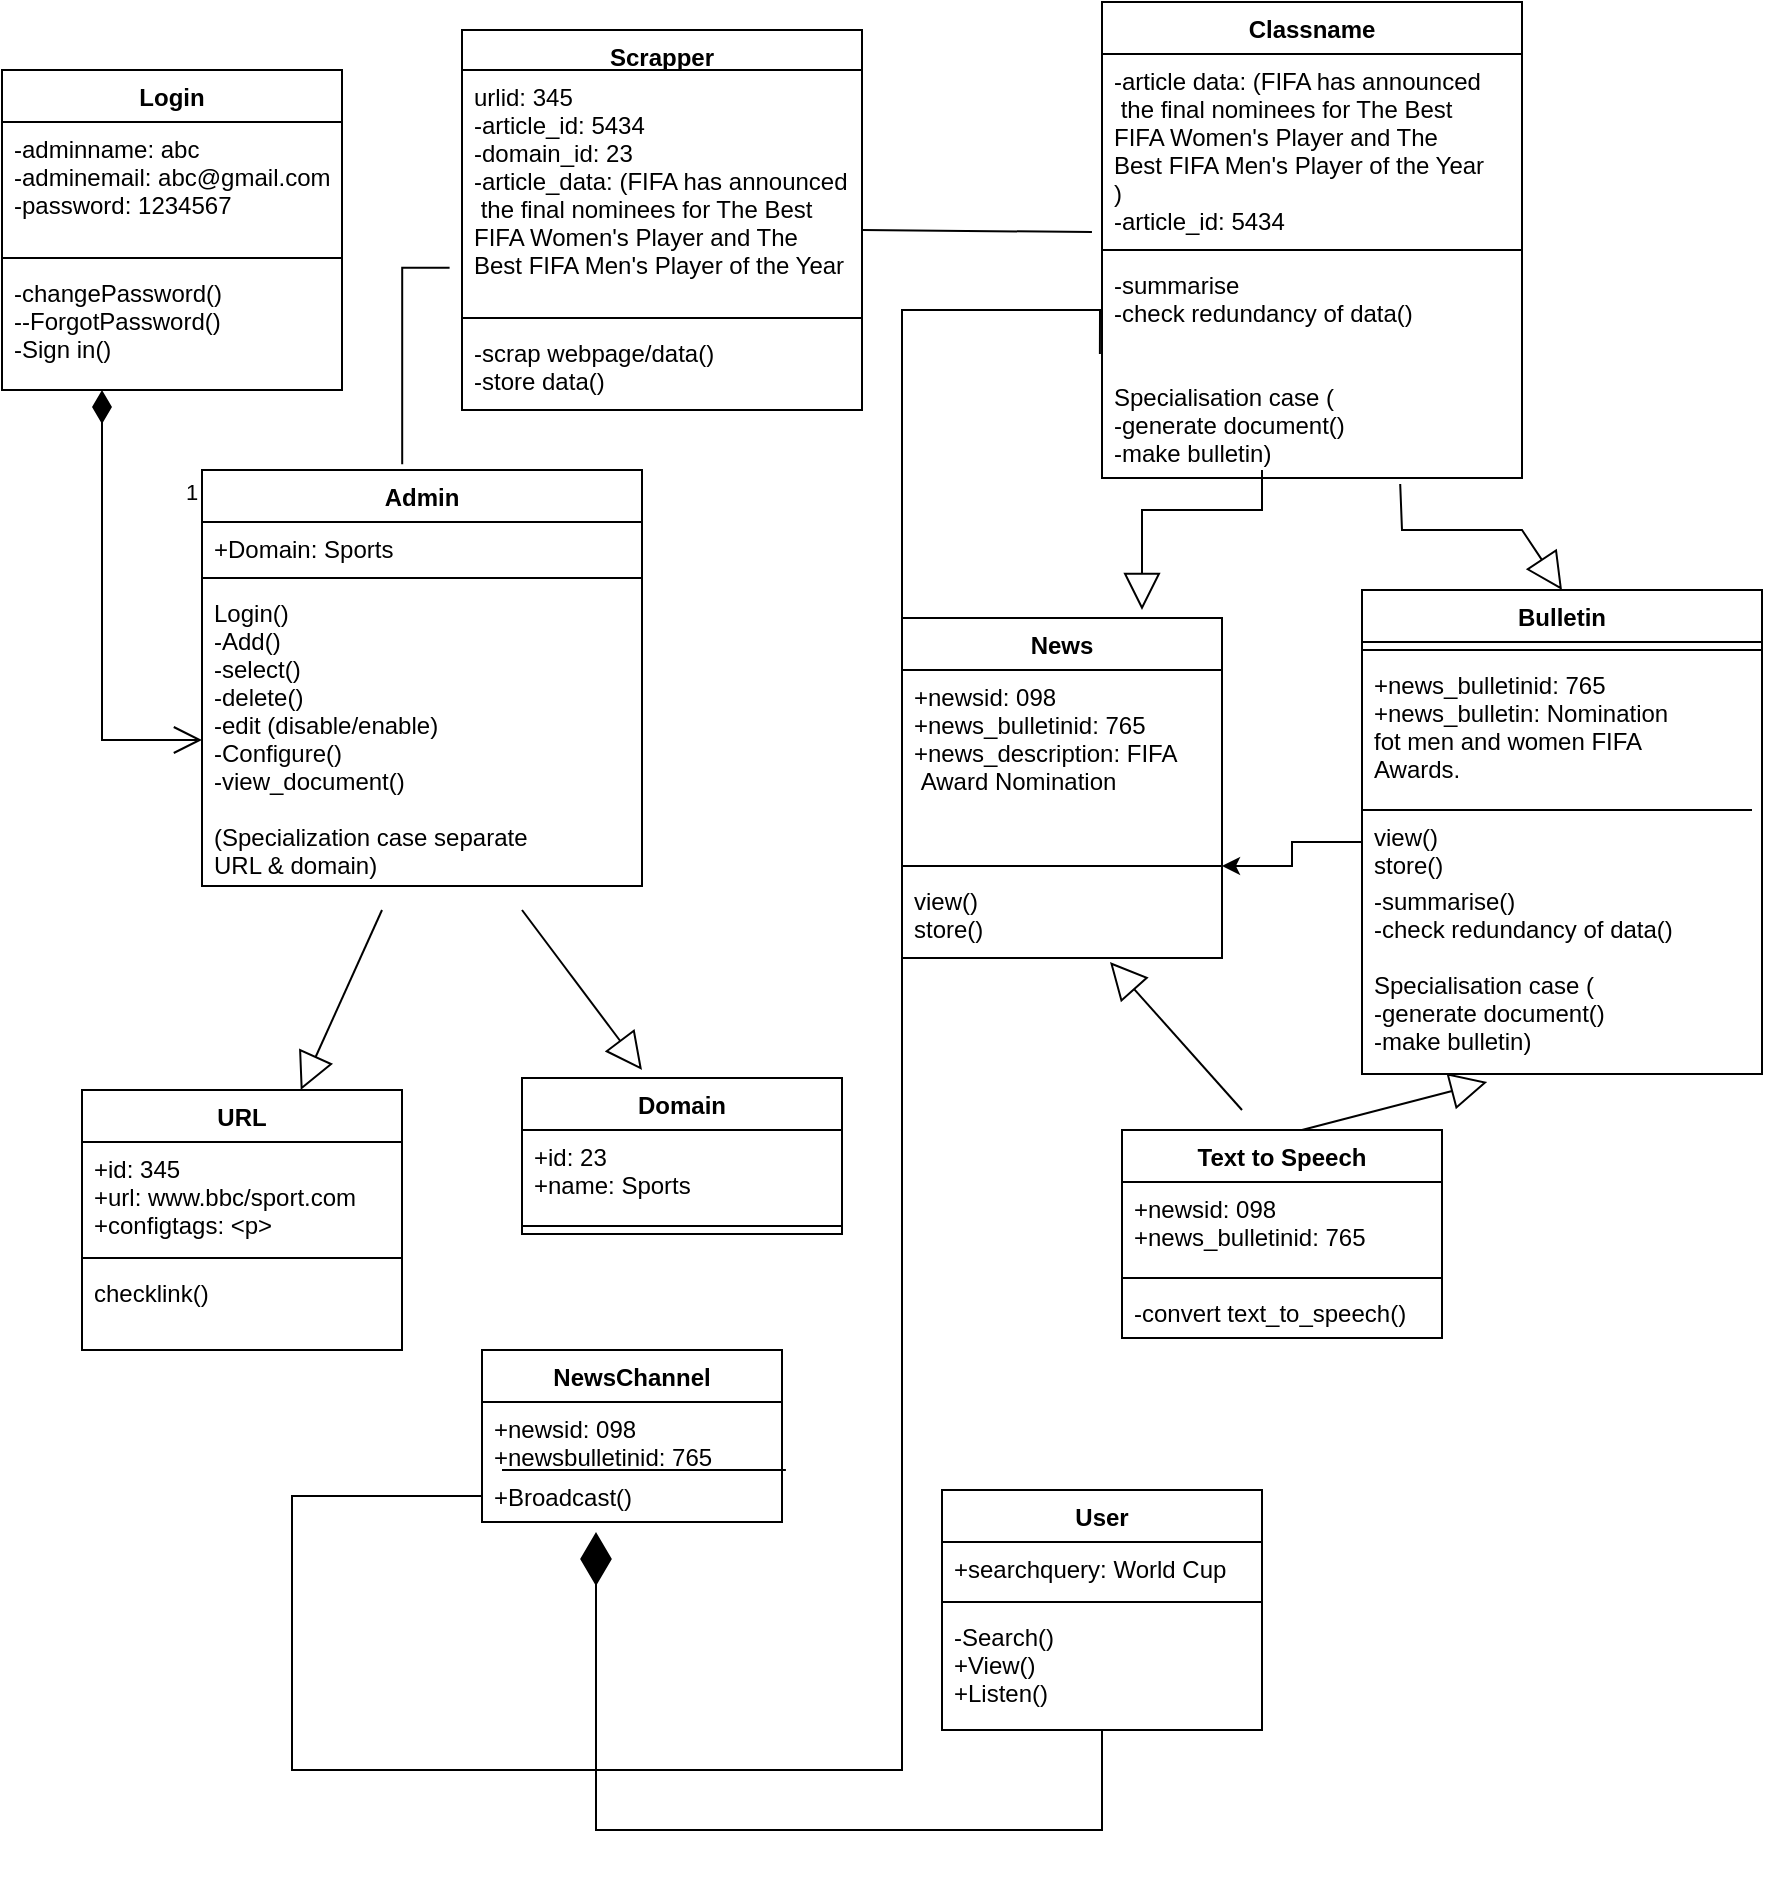 <mxfile version="16.2.4" type="device"><diagram id="SA_GbQfntyjEZErFgDgH" name="Page-1"><mxGraphModel dx="868" dy="1493" grid="1" gridSize="10" guides="1" tooltips="1" connect="1" arrows="1" fold="1" page="1" pageScale="1" pageWidth="850" pageHeight="1100" math="0" shadow="0"><root><mxCell id="0"/><mxCell id="1" parent="0"/><mxCell id="QA7pC-O9Zkgf1kDEUe0K-13" value="Text to Speech" style="swimlane;fontStyle=1;align=center;verticalAlign=top;childLayout=stackLayout;horizontal=1;startSize=26;horizontalStack=0;resizeParent=1;resizeParentMax=0;resizeLast=0;collapsible=1;marginBottom=0;" parent="1" vertex="1"><mxGeometry x="580" y="30" width="160" height="104" as="geometry"><mxRectangle x="580" y="30" width="120" height="26" as="alternateBounds"/></mxGeometry></mxCell><mxCell id="QA7pC-O9Zkgf1kDEUe0K-14" value="+newsid: 098&#10;+news_bulletinid: 765&#10;" style="text;strokeColor=none;fillColor=none;align=left;verticalAlign=top;spacingLeft=4;spacingRight=4;overflow=hidden;rotatable=0;points=[[0,0.5],[1,0.5]];portConstraint=eastwest;" parent="QA7pC-O9Zkgf1kDEUe0K-13" vertex="1"><mxGeometry y="26" width="160" height="44" as="geometry"/></mxCell><mxCell id="QA7pC-O9Zkgf1kDEUe0K-15" value="" style="line;strokeWidth=1;fillColor=none;align=left;verticalAlign=middle;spacingTop=-1;spacingLeft=3;spacingRight=3;rotatable=0;labelPosition=right;points=[];portConstraint=eastwest;" parent="QA7pC-O9Zkgf1kDEUe0K-13" vertex="1"><mxGeometry y="70" width="160" height="8" as="geometry"/></mxCell><mxCell id="QA7pC-O9Zkgf1kDEUe0K-16" value="-convert text_to_speech()" style="text;strokeColor=none;fillColor=none;align=left;verticalAlign=top;spacingLeft=4;spacingRight=4;overflow=hidden;rotatable=0;points=[[0,0.5],[1,0.5]];portConstraint=eastwest;" parent="QA7pC-O9Zkgf1kDEUe0K-13" vertex="1"><mxGeometry y="78" width="160" height="26" as="geometry"/></mxCell><mxCell id="QA7pC-O9Zkgf1kDEUe0K-22" value="Domain" style="swimlane;fontStyle=1;align=center;verticalAlign=top;childLayout=stackLayout;horizontal=1;startSize=26;horizontalStack=0;resizeParent=1;resizeParentMax=0;resizeLast=0;collapsible=1;marginBottom=0;" parent="1" vertex="1"><mxGeometry x="280" y="4" width="160" height="78" as="geometry"><mxRectangle x="280" y="4" width="100" height="26" as="alternateBounds"/></mxGeometry></mxCell><mxCell id="QA7pC-O9Zkgf1kDEUe0K-23" value="+id: 23&#10;+name: Sports" style="text;strokeColor=none;fillColor=none;align=left;verticalAlign=top;spacingLeft=4;spacingRight=4;overflow=hidden;rotatable=0;points=[[0,0.5],[1,0.5]];portConstraint=eastwest;" parent="QA7pC-O9Zkgf1kDEUe0K-22" vertex="1"><mxGeometry y="26" width="160" height="44" as="geometry"/></mxCell><mxCell id="QA7pC-O9Zkgf1kDEUe0K-24" value="" style="line;strokeWidth=1;fillColor=none;align=left;verticalAlign=middle;spacingTop=-1;spacingLeft=3;spacingRight=3;rotatable=0;labelPosition=right;points=[];portConstraint=eastwest;" parent="QA7pC-O9Zkgf1kDEUe0K-22" vertex="1"><mxGeometry y="70" width="160" height="8" as="geometry"/></mxCell><mxCell id="QA7pC-O9Zkgf1kDEUe0K-26" value="URL" style="swimlane;fontStyle=1;align=center;verticalAlign=top;childLayout=stackLayout;horizontal=1;startSize=26;horizontalStack=0;resizeParent=1;resizeParentMax=0;resizeLast=0;collapsible=1;marginBottom=0;" parent="1" vertex="1"><mxGeometry x="60" y="10" width="160" height="130" as="geometry"><mxRectangle x="60" y="10" width="60" height="26" as="alternateBounds"/></mxGeometry></mxCell><mxCell id="QA7pC-O9Zkgf1kDEUe0K-27" value="+id: 345&#10;+url: www.bbc/sport.com&#10;+configtags: &lt;p&gt;" style="text;strokeColor=none;fillColor=none;align=left;verticalAlign=top;spacingLeft=4;spacingRight=4;overflow=hidden;rotatable=0;points=[[0,0.5],[1,0.5]];portConstraint=eastwest;" parent="QA7pC-O9Zkgf1kDEUe0K-26" vertex="1"><mxGeometry y="26" width="160" height="54" as="geometry"/></mxCell><mxCell id="QA7pC-O9Zkgf1kDEUe0K-28" value="" style="line;strokeWidth=1;fillColor=none;align=left;verticalAlign=middle;spacingTop=-1;spacingLeft=3;spacingRight=3;rotatable=0;labelPosition=right;points=[];portConstraint=eastwest;" parent="QA7pC-O9Zkgf1kDEUe0K-26" vertex="1"><mxGeometry y="80" width="160" height="8" as="geometry"/></mxCell><mxCell id="QA7pC-O9Zkgf1kDEUe0K-29" value="checklink()" style="text;strokeColor=none;fillColor=none;align=left;verticalAlign=top;spacingLeft=4;spacingRight=4;overflow=hidden;rotatable=0;points=[[0,0.5],[1,0.5]];portConstraint=eastwest;" parent="QA7pC-O9Zkgf1kDEUe0K-26" vertex="1"><mxGeometry y="88" width="160" height="42" as="geometry"/></mxCell><mxCell id="QA7pC-O9Zkgf1kDEUe0K-30" value="User" style="swimlane;fontStyle=1;align=center;verticalAlign=top;childLayout=stackLayout;horizontal=1;startSize=26;horizontalStack=0;resizeParent=1;resizeParentMax=0;resizeLast=0;collapsible=1;marginBottom=0;" parent="1" vertex="1"><mxGeometry x="490" y="210" width="160" height="120" as="geometry"><mxRectangle x="520" y="266" width="60" height="26" as="alternateBounds"/></mxGeometry></mxCell><mxCell id="QA7pC-O9Zkgf1kDEUe0K-31" value="+searchquery: World Cup" style="text;strokeColor=none;fillColor=none;align=left;verticalAlign=top;spacingLeft=4;spacingRight=4;overflow=hidden;rotatable=0;points=[[0,0.5],[1,0.5]];portConstraint=eastwest;" parent="QA7pC-O9Zkgf1kDEUe0K-30" vertex="1"><mxGeometry y="26" width="160" height="26" as="geometry"/></mxCell><mxCell id="QA7pC-O9Zkgf1kDEUe0K-32" value="" style="line;strokeWidth=1;fillColor=none;align=left;verticalAlign=middle;spacingTop=-1;spacingLeft=3;spacingRight=3;rotatable=0;labelPosition=right;points=[];portConstraint=eastwest;" parent="QA7pC-O9Zkgf1kDEUe0K-30" vertex="1"><mxGeometry y="52" width="160" height="8" as="geometry"/></mxCell><mxCell id="QA7pC-O9Zkgf1kDEUe0K-33" value="-Search()&#10;+View()&#10;+Listen()" style="text;strokeColor=none;fillColor=none;align=left;verticalAlign=top;spacingLeft=4;spacingRight=4;overflow=hidden;rotatable=0;points=[[0,0.5],[1,0.5]];portConstraint=eastwest;" parent="QA7pC-O9Zkgf1kDEUe0K-30" vertex="1"><mxGeometry y="60" width="160" height="60" as="geometry"/></mxCell><mxCell id="QA7pC-O9Zkgf1kDEUe0K-34" value="NewsChannel" style="swimlane;fontStyle=1;align=center;verticalAlign=top;childLayout=stackLayout;horizontal=1;startSize=26;horizontalStack=0;resizeParent=1;resizeParentMax=0;resizeLast=0;collapsible=1;marginBottom=0;" parent="1" vertex="1"><mxGeometry x="260" y="140" width="150" height="86" as="geometry"><mxRectangle x="110" y="240" width="110" height="26" as="alternateBounds"/></mxGeometry></mxCell><mxCell id="QA7pC-O9Zkgf1kDEUe0K-110" value="" style="endArrow=none;html=1;rounded=0;entryX=1.013;entryY=0;entryDx=0;entryDy=0;entryPerimeter=0;" parent="QA7pC-O9Zkgf1kDEUe0K-34" target="QA7pC-O9Zkgf1kDEUe0K-37" edge="1"><mxGeometry width="50" height="50" relative="1" as="geometry"><mxPoint x="10" y="60" as="sourcePoint"/><mxPoint x="60" y="10" as="targetPoint"/></mxGeometry></mxCell><mxCell id="QA7pC-O9Zkgf1kDEUe0K-35" value="+newsid: 098&#10;+newsbulletinid: 765" style="text;strokeColor=none;fillColor=none;align=left;verticalAlign=top;spacingLeft=4;spacingRight=4;overflow=hidden;rotatable=0;points=[[0,0.5],[1,0.5]];portConstraint=eastwest;" parent="QA7pC-O9Zkgf1kDEUe0K-34" vertex="1"><mxGeometry y="26" width="150" height="34" as="geometry"/></mxCell><mxCell id="QA7pC-O9Zkgf1kDEUe0K-37" value="+Broadcast()" style="text;strokeColor=none;fillColor=none;align=left;verticalAlign=top;spacingLeft=4;spacingRight=4;overflow=hidden;rotatable=0;points=[[0,0.5],[1,0.5]];portConstraint=eastwest;" parent="QA7pC-O9Zkgf1kDEUe0K-34" vertex="1"><mxGeometry y="60" width="150" height="26" as="geometry"/></mxCell><mxCell id="QA7pC-O9Zkgf1kDEUe0K-51" value="News" style="swimlane;fontStyle=1;align=center;verticalAlign=top;childLayout=stackLayout;horizontal=1;startSize=26;horizontalStack=0;resizeParent=1;resizeParentMax=0;resizeLast=0;collapsible=1;marginBottom=0;" parent="1" vertex="1"><mxGeometry x="470" y="-226" width="160" height="170" as="geometry"><mxRectangle x="470" y="-226" width="60" height="26" as="alternateBounds"/></mxGeometry></mxCell><mxCell id="QA7pC-O9Zkgf1kDEUe0K-52" value="+newsid: 098&#10;+news_bulletinid: 765&#10;+news_description: FIFA&#10; Award Nomination&#10;" style="text;strokeColor=none;fillColor=none;align=left;verticalAlign=top;spacingLeft=4;spacingRight=4;overflow=hidden;rotatable=0;points=[[0,0.5],[1,0.5]];portConstraint=eastwest;" parent="QA7pC-O9Zkgf1kDEUe0K-51" vertex="1"><mxGeometry y="26" width="160" height="94" as="geometry"/></mxCell><mxCell id="QA7pC-O9Zkgf1kDEUe0K-53" value="" style="line;strokeWidth=1;fillColor=none;align=left;verticalAlign=middle;spacingTop=-1;spacingLeft=3;spacingRight=3;rotatable=0;labelPosition=right;points=[];portConstraint=eastwest;" parent="QA7pC-O9Zkgf1kDEUe0K-51" vertex="1"><mxGeometry y="120" width="160" height="8" as="geometry"/></mxCell><mxCell id="QA7pC-O9Zkgf1kDEUe0K-54" value="view()&#10;store()" style="text;strokeColor=none;fillColor=none;align=left;verticalAlign=top;spacingLeft=4;spacingRight=4;overflow=hidden;rotatable=0;points=[[0,0.5],[1,0.5]];portConstraint=eastwest;" parent="QA7pC-O9Zkgf1kDEUe0K-51" vertex="1"><mxGeometry y="128" width="160" height="42" as="geometry"/></mxCell><mxCell id="QA7pC-O9Zkgf1kDEUe0K-55" value="Bulletin" style="swimlane;fontStyle=1;align=center;verticalAlign=top;childLayout=stackLayout;horizontal=1;startSize=26;horizontalStack=0;resizeParent=1;resizeParentMax=0;resizeLast=0;collapsible=1;marginBottom=0;" parent="1" vertex="1"><mxGeometry x="700" y="-240" width="200" height="242" as="geometry"><mxRectangle x="700" y="-240" width="80" height="26" as="alternateBounds"/></mxGeometry></mxCell><mxCell id="QA7pC-O9Zkgf1kDEUe0K-57" value="" style="line;strokeWidth=1;fillColor=none;align=left;verticalAlign=middle;spacingTop=-1;spacingLeft=3;spacingRight=3;rotatable=0;labelPosition=right;points=[];portConstraint=eastwest;" parent="QA7pC-O9Zkgf1kDEUe0K-55" vertex="1"><mxGeometry y="26" width="200" height="8" as="geometry"/></mxCell><mxCell id="QA7pC-O9Zkgf1kDEUe0K-56" value="+news_bulletinid: 765&#10;+news_bulletin: Nomination&#10;fot men and women FIFA &#10;Awards.&#10;&#10;" style="text;strokeColor=none;fillColor=none;align=left;verticalAlign=top;spacingLeft=4;spacingRight=4;overflow=hidden;rotatable=0;points=[[0,0.5],[1,0.5]];portConstraint=eastwest;" parent="QA7pC-O9Zkgf1kDEUe0K-55" vertex="1"><mxGeometry y="34" width="200" height="76" as="geometry"/></mxCell><mxCell id="MjEjJaHJW5ymPUqnVNbm-17" value="" style="endArrow=none;html=1;rounded=0;entryX=0.975;entryY=0;entryDx=0;entryDy=0;entryPerimeter=0;" edge="1" parent="QA7pC-O9Zkgf1kDEUe0K-55" target="QA7pC-O9Zkgf1kDEUe0K-58"><mxGeometry width="50" height="50" relative="1" as="geometry"><mxPoint y="110" as="sourcePoint"/><mxPoint x="50" y="60" as="targetPoint"/></mxGeometry></mxCell><mxCell id="QA7pC-O9Zkgf1kDEUe0K-58" value="view()&#10;store()" style="text;strokeColor=none;fillColor=none;align=left;verticalAlign=top;spacingLeft=4;spacingRight=4;overflow=hidden;rotatable=0;points=[[0,0.5],[1,0.5]];portConstraint=eastwest;" parent="QA7pC-O9Zkgf1kDEUe0K-55" vertex="1"><mxGeometry y="110" width="200" height="32" as="geometry"/></mxCell><mxCell id="QA7pC-O9Zkgf1kDEUe0K-62" value="-summarise()&#10;-check redundancy of data()&#10;&#10;Specialisation case (&#10;-generate document()&#10;-make bulletin)" style="text;strokeColor=none;fillColor=none;align=left;verticalAlign=top;spacingLeft=4;spacingRight=4;overflow=hidden;rotatable=0;points=[[0,0.5],[1,0.5]];portConstraint=eastwest;" parent="QA7pC-O9Zkgf1kDEUe0K-55" vertex="1"><mxGeometry y="142" width="200" height="100" as="geometry"/></mxCell><mxCell id="QA7pC-O9Zkgf1kDEUe0K-63" value="Scrapper" style="swimlane;fontStyle=1;align=center;verticalAlign=top;childLayout=stackLayout;horizontal=1;startSize=20;horizontalStack=0;resizeParent=1;resizeParentMax=0;resizeLast=0;collapsible=1;marginBottom=0;" parent="1" vertex="1"><mxGeometry x="250" y="-520" width="200" height="190" as="geometry"><mxRectangle x="260" y="-360" width="80" height="26" as="alternateBounds"/></mxGeometry></mxCell><mxCell id="QA7pC-O9Zkgf1kDEUe0K-64" value="urlid: 345&#10;-article_id: 5434&#10;-domain_id: 23&#10;-article_data: (FIFA has announced&#10; the final nominees for The Best&#10;FIFA Women's Player and The &#10;Best FIFA Men's Player of the Year" style="text;strokeColor=none;fillColor=none;align=left;verticalAlign=top;spacingLeft=4;spacingRight=4;overflow=hidden;rotatable=0;points=[[0,0.5],[1,0.5]];portConstraint=eastwest;" parent="QA7pC-O9Zkgf1kDEUe0K-63" vertex="1"><mxGeometry y="20" width="200" height="120" as="geometry"/></mxCell><mxCell id="QA7pC-O9Zkgf1kDEUe0K-65" value="" style="line;strokeWidth=1;fillColor=none;align=left;verticalAlign=middle;spacingTop=-1;spacingLeft=3;spacingRight=3;rotatable=0;labelPosition=right;points=[];portConstraint=eastwest;" parent="QA7pC-O9Zkgf1kDEUe0K-63" vertex="1"><mxGeometry y="140" width="200" height="8" as="geometry"/></mxCell><mxCell id="QA7pC-O9Zkgf1kDEUe0K-66" value="-scrap webpage/data()&#10;-store data()" style="text;strokeColor=none;fillColor=none;align=left;verticalAlign=top;spacingLeft=4;spacingRight=4;overflow=hidden;rotatable=0;points=[[0,0.5],[1,0.5]];portConstraint=eastwest;" parent="QA7pC-O9Zkgf1kDEUe0K-63" vertex="1"><mxGeometry y="148" width="200" height="42" as="geometry"/></mxCell><mxCell id="QA7pC-O9Zkgf1kDEUe0K-73" value="Login" style="swimlane;fontStyle=1;align=center;verticalAlign=top;childLayout=stackLayout;horizontal=1;startSize=26;horizontalStack=0;resizeParent=1;resizeParentMax=0;resizeLast=0;collapsible=1;marginBottom=0;" parent="1" vertex="1"><mxGeometry x="20" y="-500" width="170" height="160" as="geometry"><mxRectangle x="50" y="-360" width="70" height="26" as="alternateBounds"/></mxGeometry></mxCell><mxCell id="QA7pC-O9Zkgf1kDEUe0K-74" value="-adminname: abc&#10;-adminemail: abc@gmail.com&#10;-password: 1234567" style="text;strokeColor=none;fillColor=none;align=left;verticalAlign=top;spacingLeft=4;spacingRight=4;overflow=hidden;rotatable=0;points=[[0,0.5],[1,0.5]];portConstraint=eastwest;" parent="QA7pC-O9Zkgf1kDEUe0K-73" vertex="1"><mxGeometry y="26" width="170" height="64" as="geometry"/></mxCell><mxCell id="QA7pC-O9Zkgf1kDEUe0K-75" value="" style="line;strokeWidth=1;fillColor=none;align=left;verticalAlign=middle;spacingTop=-1;spacingLeft=3;spacingRight=3;rotatable=0;labelPosition=right;points=[];portConstraint=eastwest;" parent="QA7pC-O9Zkgf1kDEUe0K-73" vertex="1"><mxGeometry y="90" width="170" height="8" as="geometry"/></mxCell><mxCell id="QA7pC-O9Zkgf1kDEUe0K-76" value="-changePassword()&#10;--ForgotPassword()&#10;-Sign in()" style="text;strokeColor=none;fillColor=none;align=left;verticalAlign=top;spacingLeft=4;spacingRight=4;overflow=hidden;rotatable=0;points=[[0,0.5],[1,0.5]];portConstraint=eastwest;" parent="QA7pC-O9Zkgf1kDEUe0K-73" vertex="1"><mxGeometry y="98" width="170" height="62" as="geometry"/></mxCell><mxCell id="QA7pC-O9Zkgf1kDEUe0K-92" value="Admin" style="swimlane;fontStyle=1;align=center;verticalAlign=top;childLayout=stackLayout;horizontal=1;startSize=26;horizontalStack=0;resizeParent=1;resizeParentMax=0;resizeLast=0;collapsible=1;marginBottom=0;" parent="1" vertex="1"><mxGeometry x="120" y="-300" width="220" height="208" as="geometry"><mxRectangle x="170" y="-280" width="70" height="26" as="alternateBounds"/></mxGeometry></mxCell><mxCell id="QA7pC-O9Zkgf1kDEUe0K-93" value="+Domain: Sports" style="text;strokeColor=none;fillColor=none;align=left;verticalAlign=top;spacingLeft=4;spacingRight=4;overflow=hidden;rotatable=0;points=[[0,0.5],[1,0.5]];portConstraint=eastwest;" parent="QA7pC-O9Zkgf1kDEUe0K-92" vertex="1"><mxGeometry y="26" width="220" height="24" as="geometry"/></mxCell><mxCell id="QA7pC-O9Zkgf1kDEUe0K-94" value="" style="line;strokeWidth=1;fillColor=none;align=left;verticalAlign=middle;spacingTop=-1;spacingLeft=3;spacingRight=3;rotatable=0;labelPosition=right;points=[];portConstraint=eastwest;" parent="QA7pC-O9Zkgf1kDEUe0K-92" vertex="1"><mxGeometry y="50" width="220" height="8" as="geometry"/></mxCell><mxCell id="QA7pC-O9Zkgf1kDEUe0K-95" value="Login()&#10;-Add()&#10;-select()&#10;-delete()&#10;-edit (disable/enable)&#10;-Configure()&#10;-view_document()&#10;&#10;(Specialization case separate&#10; URL &amp; domain)" style="text;strokeColor=none;fillColor=none;align=left;verticalAlign=top;spacingLeft=4;spacingRight=4;overflow=hidden;rotatable=0;points=[[0,0.5],[1,0.5]];portConstraint=eastwest;" parent="QA7pC-O9Zkgf1kDEUe0K-92" vertex="1"><mxGeometry y="58" width="220" height="150" as="geometry"/></mxCell><mxCell id="QA7pC-O9Zkgf1kDEUe0K-96" value="1" style="endArrow=open;html=1;endSize=12;startArrow=diamondThin;startSize=14;startFill=1;edgeStyle=orthogonalEdgeStyle;align=left;verticalAlign=bottom;rounded=0;" parent="1" source="QA7pC-O9Zkgf1kDEUe0K-76" target="QA7pC-O9Zkgf1kDEUe0K-95" edge="1"><mxGeometry x="-0.467" y="40" relative="1" as="geometry"><mxPoint x="40" y="-310" as="sourcePoint"/><mxPoint x="200" y="-310" as="targetPoint"/><Array as="points"><mxPoint x="70" y="-165"/></Array><mxPoint as="offset"/></mxGeometry></mxCell><mxCell id="QA7pC-O9Zkgf1kDEUe0K-97" value="" style="endArrow=none;html=1;edgeStyle=orthogonalEdgeStyle;rounded=0;entryX=-0.031;entryY=0.824;entryDx=0;entryDy=0;entryPerimeter=0;exitX=0.455;exitY=-0.014;exitDx=0;exitDy=0;exitPerimeter=0;" parent="1" source="QA7pC-O9Zkgf1kDEUe0K-92" target="QA7pC-O9Zkgf1kDEUe0K-64" edge="1"><mxGeometry relative="1" as="geometry"><mxPoint x="160" y="-380" as="sourcePoint"/><mxPoint x="320" y="-380" as="targetPoint"/></mxGeometry></mxCell><mxCell id="QA7pC-O9Zkgf1kDEUe0K-101" value="" style="endArrow=block;endSize=16;endFill=0;html=1;rounded=0;" parent="1" edge="1"><mxGeometry width="160" relative="1" as="geometry"><mxPoint x="280" y="-80" as="sourcePoint"/><mxPoint x="340" as="targetPoint"/></mxGeometry></mxCell><mxCell id="QA7pC-O9Zkgf1kDEUe0K-102" value="" style="endArrow=block;endSize=16;endFill=0;html=1;rounded=0;" parent="1" target="QA7pC-O9Zkgf1kDEUe0K-26" edge="1"><mxGeometry x="0.256" y="-16" width="160" relative="1" as="geometry"><mxPoint x="210" y="-80" as="sourcePoint"/><mxPoint x="360" y="-120" as="targetPoint"/><mxPoint as="offset"/></mxGeometry></mxCell><mxCell id="QA7pC-O9Zkgf1kDEUe0K-111" value="" style="endArrow=diamondThin;endFill=1;endSize=24;html=1;rounded=0;entryX=0.38;entryY=1.192;entryDx=0;entryDy=0;entryPerimeter=0;" parent="1" source="QA7pC-O9Zkgf1kDEUe0K-33" target="QA7pC-O9Zkgf1kDEUe0K-37" edge="1"><mxGeometry width="160" relative="1" as="geometry"><mxPoint x="530" y="370" as="sourcePoint"/><mxPoint x="160" y="340" as="targetPoint"/><Array as="points"><mxPoint x="570" y="380"/><mxPoint x="317" y="380"/></Array></mxGeometry></mxCell><mxCell id="QA7pC-O9Zkgf1kDEUe0K-112" value="" style="endArrow=block;endSize=16;endFill=0;html=1;rounded=0;entryX=0.5;entryY=0;entryDx=0;entryDy=0;exitX=0.71;exitY=1.027;exitDx=0;exitDy=0;exitPerimeter=0;" parent="1" source="QA7pC-O9Zkgf1kDEUe0K-90" target="QA7pC-O9Zkgf1kDEUe0K-55" edge="1"><mxGeometry x="-0.632" y="-68" width="160" relative="1" as="geometry"><mxPoint x="670" y="-320" as="sourcePoint"/><mxPoint x="690" y="-190" as="targetPoint"/><Array as="points"><mxPoint x="720" y="-270"/><mxPoint x="780" y="-270"/></Array><mxPoint as="offset"/></mxGeometry></mxCell><mxCell id="QA7pC-O9Zkgf1kDEUe0K-114" value="" style="endArrow=block;endSize=16;endFill=0;html=1;rounded=0;" parent="1" edge="1"><mxGeometry x="-0.632" y="-68" width="160" relative="1" as="geometry"><mxPoint x="650" y="-300" as="sourcePoint"/><mxPoint x="590" y="-230" as="targetPoint"/><Array as="points"><mxPoint x="650" y="-280"/><mxPoint x="590" y="-280"/></Array><mxPoint as="offset"/></mxGeometry></mxCell><mxCell id="QA7pC-O9Zkgf1kDEUe0K-115" value="" style="endArrow=block;endSize=16;endFill=0;html=1;rounded=0;entryX=0.65;entryY=1.048;entryDx=0;entryDy=0;entryPerimeter=0;" parent="1" target="QA7pC-O9Zkgf1kDEUe0K-54" edge="1"><mxGeometry x="-0.039" y="10" width="160" relative="1" as="geometry"><mxPoint x="640" y="20" as="sourcePoint"/><mxPoint x="660" y="-20" as="targetPoint"/><mxPoint as="offset"/></mxGeometry></mxCell><mxCell id="QA7pC-O9Zkgf1kDEUe0K-117" value="" style="endArrow=block;endSize=16;endFill=0;html=1;rounded=0;entryX=0.313;entryY=1.04;entryDx=0;entryDy=0;entryPerimeter=0;" parent="1" target="QA7pC-O9Zkgf1kDEUe0K-62" edge="1"><mxGeometry x="-0.039" y="10" width="160" relative="1" as="geometry"><mxPoint x="670" y="30" as="sourcePoint"/><mxPoint x="594" y="-73.984" as="targetPoint"/><mxPoint as="offset"/></mxGeometry></mxCell><mxCell id="QA7pC-O9Zkgf1kDEUe0K-134" value="" style="endArrow=none;html=1;edgeStyle=orthogonalEdgeStyle;rounded=0;entryX=-0.005;entryY=0.436;entryDx=0;entryDy=0;entryPerimeter=0;" parent="1" source="QA7pC-O9Zkgf1kDEUe0K-37" edge="1" target="QA7pC-O9Zkgf1kDEUe0K-90"><mxGeometry relative="1" as="geometry"><mxPoint x="425" y="-380" as="sourcePoint"/><mxPoint x="585" y="-380" as="targetPoint"/><Array as="points"><mxPoint x="165" y="350"/><mxPoint x="470" y="350"/><mxPoint x="470" y="-380"/><mxPoint x="569" y="-380"/></Array></mxGeometry></mxCell><mxCell id="MjEjJaHJW5ymPUqnVNbm-11" value="Classname" style="swimlane;fontStyle=1;align=center;verticalAlign=top;childLayout=stackLayout;horizontal=1;startSize=26;horizontalStack=0;resizeParent=1;resizeParentMax=0;resizeLast=0;collapsible=1;marginBottom=0;" vertex="1" parent="1"><mxGeometry x="570" y="-534" width="210" height="238" as="geometry"/></mxCell><mxCell id="MjEjJaHJW5ymPUqnVNbm-12" value="-article data: (FIFA has announced&#10; the final nominees for The Best&#10;FIFA Women's Player and The&#10;Best FIFA Men's Player of the Year&#10;)&#10;-article_id: 5434" style="text;strokeColor=none;fillColor=none;align=left;verticalAlign=top;spacingLeft=4;spacingRight=4;overflow=hidden;rotatable=0;points=[[0,0.5],[1,0.5]];portConstraint=eastwest;" vertex="1" parent="MjEjJaHJW5ymPUqnVNbm-11"><mxGeometry y="26" width="210" height="94" as="geometry"/></mxCell><mxCell id="MjEjJaHJW5ymPUqnVNbm-13" value="" style="line;strokeWidth=1;fillColor=none;align=left;verticalAlign=middle;spacingTop=-1;spacingLeft=3;spacingRight=3;rotatable=0;labelPosition=right;points=[];portConstraint=eastwest;" vertex="1" parent="MjEjJaHJW5ymPUqnVNbm-11"><mxGeometry y="120" width="210" height="8" as="geometry"/></mxCell><mxCell id="QA7pC-O9Zkgf1kDEUe0K-90" value="-summarise&#10;-check redundancy of data()&#10;&#10;&#10;Specialisation case (&#10;-generate document()&#10;-make bulletin)" style="text;strokeColor=none;fillColor=none;align=left;verticalAlign=top;spacingLeft=4;spacingRight=4;overflow=hidden;rotatable=0;points=[[0,0.5],[1,0.5]];portConstraint=eastwest;" parent="MjEjJaHJW5ymPUqnVNbm-11" vertex="1"><mxGeometry y="128" width="210" height="110" as="geometry"/></mxCell><mxCell id="MjEjJaHJW5ymPUqnVNbm-15" value="" style="endArrow=none;html=1;rounded=0;entryX=-0.024;entryY=0.947;entryDx=0;entryDy=0;entryPerimeter=0;" edge="1" parent="1" target="MjEjJaHJW5ymPUqnVNbm-12"><mxGeometry width="50" height="50" relative="1" as="geometry"><mxPoint x="450" y="-420" as="sourcePoint"/><mxPoint x="500" y="-470" as="targetPoint"/></mxGeometry></mxCell><mxCell id="MjEjJaHJW5ymPUqnVNbm-16" value="" style="edgeStyle=orthogonalEdgeStyle;rounded=0;orthogonalLoop=1;jettySize=auto;html=1;" edge="1" parent="1" source="QA7pC-O9Zkgf1kDEUe0K-58" target="QA7pC-O9Zkgf1kDEUe0K-53"><mxGeometry relative="1" as="geometry"/></mxCell></root></mxGraphModel></diagram></mxfile>